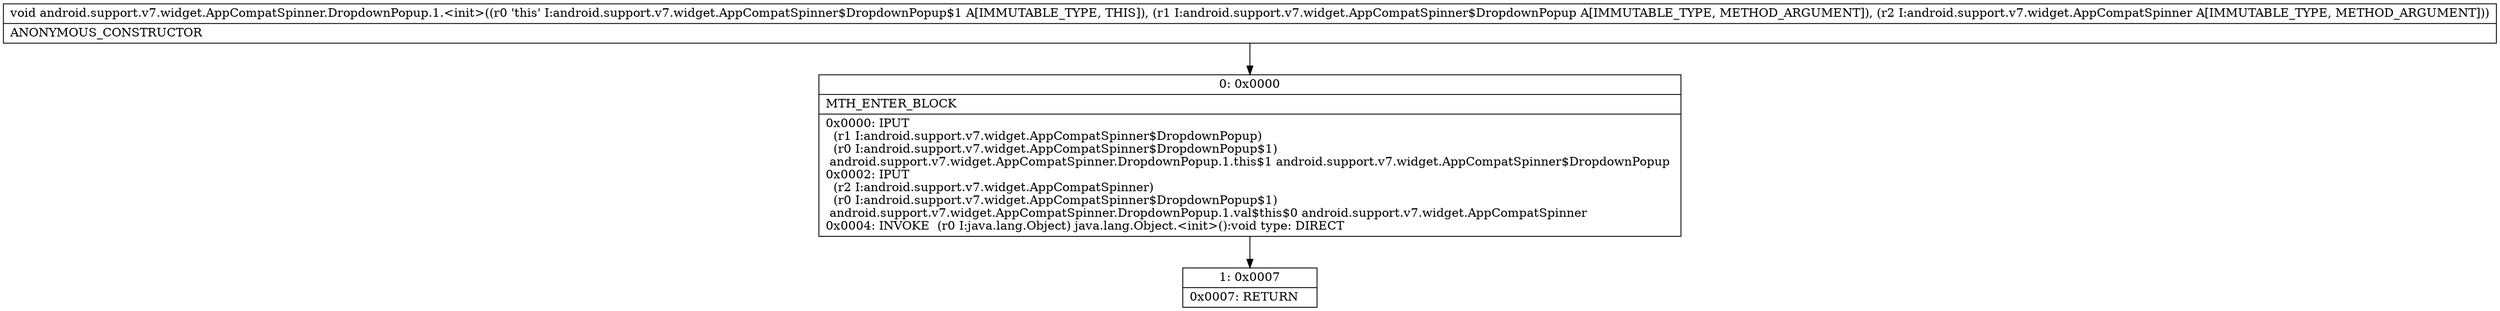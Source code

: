 digraph "CFG forandroid.support.v7.widget.AppCompatSpinner.DropdownPopup.1.\<init\>(Landroid\/support\/v7\/widget\/AppCompatSpinner$DropdownPopup;Landroid\/support\/v7\/widget\/AppCompatSpinner;)V" {
Node_0 [shape=record,label="{0\:\ 0x0000|MTH_ENTER_BLOCK\l|0x0000: IPUT  \l  (r1 I:android.support.v7.widget.AppCompatSpinner$DropdownPopup)\l  (r0 I:android.support.v7.widget.AppCompatSpinner$DropdownPopup$1)\l android.support.v7.widget.AppCompatSpinner.DropdownPopup.1.this$1 android.support.v7.widget.AppCompatSpinner$DropdownPopup \l0x0002: IPUT  \l  (r2 I:android.support.v7.widget.AppCompatSpinner)\l  (r0 I:android.support.v7.widget.AppCompatSpinner$DropdownPopup$1)\l android.support.v7.widget.AppCompatSpinner.DropdownPopup.1.val$this$0 android.support.v7.widget.AppCompatSpinner \l0x0004: INVOKE  (r0 I:java.lang.Object) java.lang.Object.\<init\>():void type: DIRECT \l}"];
Node_1 [shape=record,label="{1\:\ 0x0007|0x0007: RETURN   \l}"];
MethodNode[shape=record,label="{void android.support.v7.widget.AppCompatSpinner.DropdownPopup.1.\<init\>((r0 'this' I:android.support.v7.widget.AppCompatSpinner$DropdownPopup$1 A[IMMUTABLE_TYPE, THIS]), (r1 I:android.support.v7.widget.AppCompatSpinner$DropdownPopup A[IMMUTABLE_TYPE, METHOD_ARGUMENT]), (r2 I:android.support.v7.widget.AppCompatSpinner A[IMMUTABLE_TYPE, METHOD_ARGUMENT]))  | ANONYMOUS_CONSTRUCTOR\l}"];
MethodNode -> Node_0;
Node_0 -> Node_1;
}

